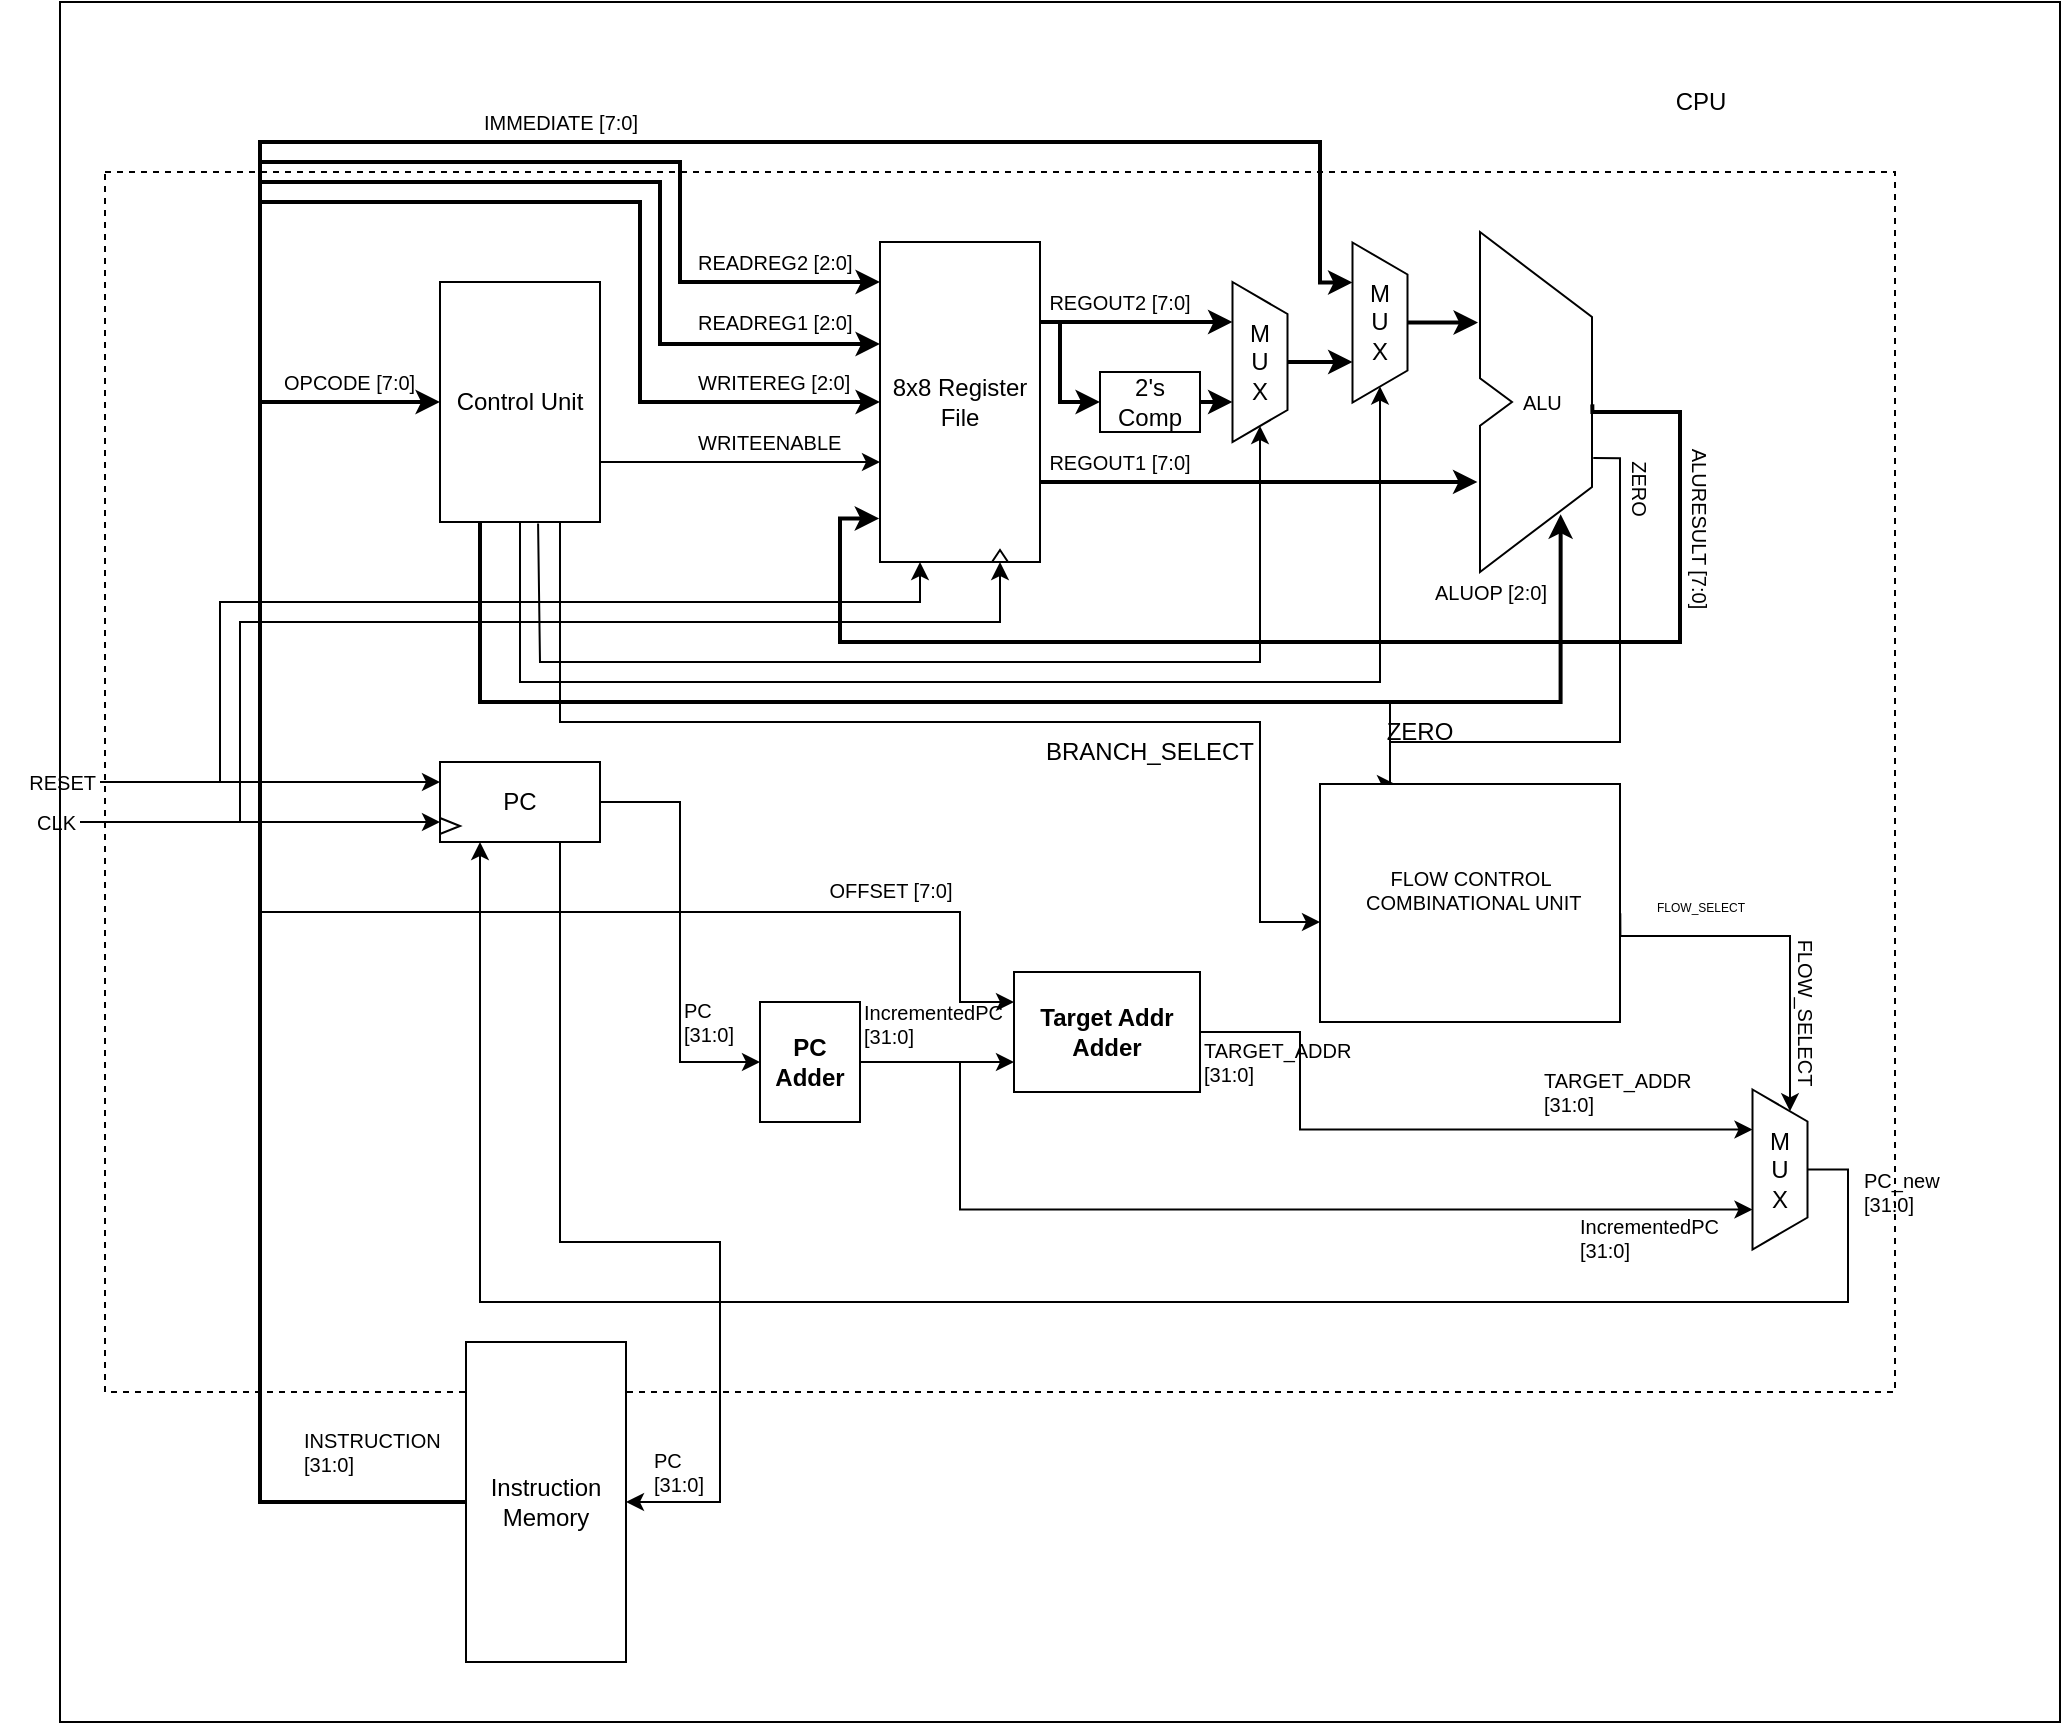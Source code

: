 <mxfile compressed="true">
    <diagram id="0iN4cRk-O3f9heEpMg_g" name="Page-1">
        <mxGraphModel dx="772" dy="318" grid="1" gridSize="10" guides="1" tooltips="1" connect="1" arrows="1" fold="1" page="1" pageScale="1" pageWidth="1654" pageHeight="1169" math="0" shadow="0">
            <root>
                <mxCell id="0"/>
                <mxCell id="1" parent="0"/>
                <mxCell id="29aiM7jhphycKeGwUz8S-75" value="" style="rounded=0;whiteSpace=wrap;html=1;strokeColor=#000000;strokeWidth=1;fillColor=none;fontSize=12;align=center;" parent="1" vertex="1">
                    <mxGeometry x="370" y="120" width="1000" height="860" as="geometry"/>
                </mxCell>
                <mxCell id="29aiM7jhphycKeGwUz8S-73" value="" style="rounded=0;whiteSpace=wrap;html=1;dashed=1;strokeColor=#000000;fillColor=none;fontSize=10;align=center;perimeterSpacing=0;strokeWidth=1;" parent="1" vertex="1">
                    <mxGeometry x="392.5" y="205" width="895" height="610" as="geometry"/>
                </mxCell>
                <mxCell id="29aiM7jhphycKeGwUz8S-50" value="OPCODE [7:0]" style="text;html=1;align=left;verticalAlign=middle;resizable=0;points=[];autosize=1;fontSize=10;" parent="1" vertex="1">
                    <mxGeometry x="480" y="300" width="80" height="20" as="geometry"/>
                </mxCell>
                <mxCell id="29aiM7jhphycKeGwUz8S-15" style="edgeStyle=orthogonalEdgeStyle;rounded=0;orthogonalLoop=1;jettySize=auto;html=1;exitX=1;exitY=0.75;exitDx=0;exitDy=0;" parent="1" source="29aiM7jhphycKeGwUz8S-2" target="29aiM7jhphycKeGwUz8S-3" edge="1">
                    <mxGeometry relative="1" as="geometry">
                        <Array as="points">
                            <mxPoint x="640" y="350"/>
                        </Array>
                    </mxGeometry>
                </mxCell>
                <mxCell id="29aiM7jhphycKeGwUz8S-47" style="edgeStyle=orthogonalEdgeStyle;rounded=0;orthogonalLoop=1;jettySize=auto;html=1;exitX=0.613;exitY=1.006;exitDx=0;exitDy=0;entryX=1;entryY=0.5;entryDx=0;entryDy=0;fontSize=10;exitPerimeter=0;" parent="1" source="29aiM7jhphycKeGwUz8S-2" target="29aiM7jhphycKeGwUz8S-17" edge="1">
                    <mxGeometry relative="1" as="geometry">
                        <Array as="points">
                            <mxPoint x="610" y="381"/>
                            <mxPoint x="610" y="450"/>
                            <mxPoint x="970" y="450"/>
                        </Array>
                    </mxGeometry>
                </mxCell>
                <mxCell id="29aiM7jhphycKeGwUz8S-48" style="edgeStyle=orthogonalEdgeStyle;rounded=0;orthogonalLoop=1;jettySize=auto;html=1;exitX=0.5;exitY=1;exitDx=0;exitDy=0;entryX=1;entryY=0.5;entryDx=0;entryDy=0;fontSize=10;" parent="1" source="29aiM7jhphycKeGwUz8S-2" target="29aiM7jhphycKeGwUz8S-31" edge="1">
                    <mxGeometry relative="1" as="geometry">
                        <Array as="points">
                            <mxPoint x="600" y="460"/>
                            <mxPoint x="1030" y="460"/>
                        </Array>
                    </mxGeometry>
                </mxCell>
                <mxCell id="29aiM7jhphycKeGwUz8S-49" style="edgeStyle=orthogonalEdgeStyle;rounded=0;orthogonalLoop=1;jettySize=auto;html=1;exitX=0.25;exitY=1;exitDx=0;exitDy=0;fontSize=10;entryX=0.504;entryY=0.83;entryDx=0;entryDy=0;entryPerimeter=0;strokeWidth=2;" parent="1" source="29aiM7jhphycKeGwUz8S-2" target="29aiM7jhphycKeGwUz8S-42" edge="1">
                    <mxGeometry relative="1" as="geometry">
                        <Array as="points">
                            <mxPoint x="580" y="470"/>
                            <mxPoint x="1120" y="470"/>
                        </Array>
                    </mxGeometry>
                </mxCell>
                <mxCell id="29aiM7jhphycKeGwUz8S-2" value="Control Unit" style="rounded=0;whiteSpace=wrap;html=1;" parent="1" vertex="1">
                    <mxGeometry x="560" y="260" width="80" height="120" as="geometry"/>
                </mxCell>
                <mxCell id="29aiM7jhphycKeGwUz8S-19" style="edgeStyle=orthogonalEdgeStyle;rounded=0;orthogonalLoop=1;jettySize=auto;html=1;exitX=1;exitY=0.25;exitDx=0;exitDy=0;entryX=0.25;entryY=1;entryDx=0;entryDy=0;strokeWidth=2;" parent="1" source="29aiM7jhphycKeGwUz8S-3" target="29aiM7jhphycKeGwUz8S-17" edge="1">
                    <mxGeometry relative="1" as="geometry"/>
                </mxCell>
                <mxCell id="29aiM7jhphycKeGwUz8S-23" style="edgeStyle=orthogonalEdgeStyle;rounded=0;orthogonalLoop=1;jettySize=auto;html=1;exitX=1;exitY=0.25;exitDx=0;exitDy=0;entryX=0;entryY=0.5;entryDx=0;entryDy=0;strokeWidth=2;" parent="1" source="29aiM7jhphycKeGwUz8S-3" target="29aiM7jhphycKeGwUz8S-16" edge="1">
                    <mxGeometry relative="1" as="geometry">
                        <Array as="points">
                            <mxPoint x="870" y="280"/>
                            <mxPoint x="870" y="320"/>
                        </Array>
                    </mxGeometry>
                </mxCell>
                <mxCell id="29aiM7jhphycKeGwUz8S-46" style="edgeStyle=orthogonalEdgeStyle;rounded=0;orthogonalLoop=1;jettySize=auto;html=1;exitX=1;exitY=0.75;exitDx=0;exitDy=0;entryX=-0.016;entryY=0.735;entryDx=0;entryDy=0;entryPerimeter=0;fontSize=10;strokeWidth=2;" parent="1" source="29aiM7jhphycKeGwUz8S-3" target="29aiM7jhphycKeGwUz8S-42" edge="1">
                    <mxGeometry relative="1" as="geometry"/>
                </mxCell>
                <mxCell id="29aiM7jhphycKeGwUz8S-3" value="8x8 Register File" style="rounded=0;whiteSpace=wrap;html=1;" parent="1" vertex="1">
                    <mxGeometry x="780" y="240" width="80" height="160" as="geometry"/>
                </mxCell>
                <mxCell id="29aiM7jhphycKeGwUz8S-8" style="edgeStyle=orthogonalEdgeStyle;rounded=0;orthogonalLoop=1;jettySize=auto;html=1;exitX=0;exitY=0.5;exitDx=0;exitDy=0;entryX=0;entryY=0.5;entryDx=0;entryDy=0;strokeWidth=2;" parent="1" source="29aiM7jhphycKeGwUz8S-4" target="29aiM7jhphycKeGwUz8S-2" edge="1">
                    <mxGeometry relative="1" as="geometry">
                        <Array as="points">
                            <mxPoint x="470" y="870"/>
                            <mxPoint x="470" y="320"/>
                        </Array>
                    </mxGeometry>
                </mxCell>
                <mxCell id="29aiM7jhphycKeGwUz8S-11" style="edgeStyle=orthogonalEdgeStyle;rounded=0;orthogonalLoop=1;jettySize=auto;html=1;exitX=0;exitY=0.5;exitDx=0;exitDy=0;entryX=0;entryY=0.125;entryDx=0;entryDy=0;entryPerimeter=0;strokeWidth=2;" parent="1" source="29aiM7jhphycKeGwUz8S-4" target="29aiM7jhphycKeGwUz8S-3" edge="1">
                    <mxGeometry relative="1" as="geometry">
                        <mxPoint x="720" y="260" as="targetPoint"/>
                        <Array as="points">
                            <mxPoint x="470" y="870"/>
                            <mxPoint x="470" y="200"/>
                            <mxPoint x="680" y="200"/>
                            <mxPoint x="680" y="260"/>
                        </Array>
                    </mxGeometry>
                </mxCell>
                <mxCell id="29aiM7jhphycKeGwUz8S-12" style="edgeStyle=orthogonalEdgeStyle;rounded=0;orthogonalLoop=1;jettySize=auto;html=1;exitX=0;exitY=0.5;exitDx=0;exitDy=0;strokeWidth=2;" parent="1" source="29aiM7jhphycKeGwUz8S-4" target="29aiM7jhphycKeGwUz8S-3" edge="1">
                    <mxGeometry relative="1" as="geometry">
                        <mxPoint x="720" y="290" as="targetPoint"/>
                        <Array as="points">
                            <mxPoint x="470" y="870"/>
                            <mxPoint x="470" y="210"/>
                            <mxPoint x="670" y="210"/>
                            <mxPoint x="670" y="291"/>
                        </Array>
                    </mxGeometry>
                </mxCell>
                <mxCell id="29aiM7jhphycKeGwUz8S-13" style="edgeStyle=orthogonalEdgeStyle;rounded=0;orthogonalLoop=1;jettySize=auto;html=1;exitX=0;exitY=0.5;exitDx=0;exitDy=0;entryX=0;entryY=0.5;entryDx=0;entryDy=0;strokeWidth=2;" parent="1" source="29aiM7jhphycKeGwUz8S-4" target="29aiM7jhphycKeGwUz8S-3" edge="1">
                    <mxGeometry relative="1" as="geometry">
                        <Array as="points">
                            <mxPoint x="470" y="870"/>
                            <mxPoint x="470" y="220"/>
                            <mxPoint x="660" y="220"/>
                            <mxPoint x="660" y="320"/>
                        </Array>
                    </mxGeometry>
                </mxCell>
                <mxCell id="29aiM7jhphycKeGwUz8S-33" style="edgeStyle=orthogonalEdgeStyle;rounded=0;orthogonalLoop=1;jettySize=auto;html=1;exitX=0;exitY=0.5;exitDx=0;exitDy=0;entryX=0.25;entryY=1;entryDx=0;entryDy=0;fontSize=10;strokeWidth=2;" parent="1" source="29aiM7jhphycKeGwUz8S-4" target="29aiM7jhphycKeGwUz8S-31" edge="1">
                    <mxGeometry relative="1" as="geometry">
                        <Array as="points">
                            <mxPoint x="470" y="870"/>
                            <mxPoint x="470" y="190"/>
                            <mxPoint x="1000" y="190"/>
                            <mxPoint x="1000" y="260"/>
                        </Array>
                    </mxGeometry>
                </mxCell>
                <mxCell id="29aiM7jhphycKeGwUz8S-4" value="Instruction Memory" style="rounded=0;whiteSpace=wrap;html=1;" parent="1" vertex="1">
                    <mxGeometry x="573" y="790" width="80" height="160" as="geometry"/>
                </mxCell>
                <mxCell id="29aiM7jhphycKeGwUz8S-6" value="PC" style="rounded=0;whiteSpace=wrap;html=1;" parent="1" vertex="1">
                    <mxGeometry x="560" y="500" width="80" height="40" as="geometry"/>
                </mxCell>
                <mxCell id="29aiM7jhphycKeGwUz8S-20" style="edgeStyle=orthogonalEdgeStyle;rounded=0;orthogonalLoop=1;jettySize=auto;html=1;exitX=1;exitY=0.5;exitDx=0;exitDy=0;entryX=0.75;entryY=1;entryDx=0;entryDy=0;strokeWidth=2;" parent="1" source="29aiM7jhphycKeGwUz8S-16" target="29aiM7jhphycKeGwUz8S-17" edge="1">
                    <mxGeometry relative="1" as="geometry"/>
                </mxCell>
                <mxCell id="29aiM7jhphycKeGwUz8S-16" value="2's Comp" style="rounded=0;whiteSpace=wrap;html=1;" parent="1" vertex="1">
                    <mxGeometry x="890" y="305" width="50" height="30" as="geometry"/>
                </mxCell>
                <mxCell id="29aiM7jhphycKeGwUz8S-32" style="edgeStyle=orthogonalEdgeStyle;rounded=0;orthogonalLoop=1;jettySize=auto;html=1;exitX=0.5;exitY=0;exitDx=0;exitDy=0;entryX=0.75;entryY=1;entryDx=0;entryDy=0;fontSize=10;strokeWidth=2;" parent="1" source="29aiM7jhphycKeGwUz8S-17" target="29aiM7jhphycKeGwUz8S-31" edge="1">
                    <mxGeometry relative="1" as="geometry"/>
                </mxCell>
                <mxCell id="29aiM7jhphycKeGwUz8S-17" value="M&lt;br&gt;U&lt;br&gt;X" style="shape=trapezoid;perimeter=trapezoidPerimeter;whiteSpace=wrap;html=1;rotation=90;horizontal=0;" parent="1" vertex="1">
                    <mxGeometry x="930" y="286.25" width="80" height="27.5" as="geometry"/>
                </mxCell>
                <mxCell id="29aiM7jhphycKeGwUz8S-24" value="READREG2 [2:0]" style="text;html=1;align=left;verticalAlign=middle;resizable=0;points=[];autosize=1;fontSize=10;" parent="1" vertex="1">
                    <mxGeometry x="687" y="240" width="90" height="20" as="geometry"/>
                </mxCell>
                <mxCell id="29aiM7jhphycKeGwUz8S-25" value="READREG1 [2:0]" style="text;html=1;align=left;verticalAlign=middle;resizable=0;points=[];autosize=1;fontSize=10;" parent="1" vertex="1">
                    <mxGeometry x="687" y="270.25" width="90" height="20" as="geometry"/>
                </mxCell>
                <mxCell id="29aiM7jhphycKeGwUz8S-26" value="WRITEREG [2:0]" style="text;html=1;align=left;verticalAlign=middle;resizable=0;points=[];autosize=1;fontSize=10;" parent="1" vertex="1">
                    <mxGeometry x="687" y="300" width="90" height="20" as="geometry"/>
                </mxCell>
                <mxCell id="29aiM7jhphycKeGwUz8S-27" value="WRITEENABLE" style="text;html=1;align=left;verticalAlign=middle;resizable=0;points=[];autosize=1;fontSize=10;" parent="1" vertex="1">
                    <mxGeometry x="687" y="330" width="90" height="20" as="geometry"/>
                </mxCell>
                <mxCell id="29aiM7jhphycKeGwUz8S-30" value="REGOUT2 [7:0]" style="text;html=1;strokeColor=none;fillColor=none;align=center;verticalAlign=middle;whiteSpace=wrap;rounded=0;fontSize=10;" parent="1" vertex="1">
                    <mxGeometry x="860" y="260" width="80" height="20" as="geometry"/>
                </mxCell>
                <mxCell id="29aiM7jhphycKeGwUz8S-43" style="edgeStyle=orthogonalEdgeStyle;rounded=0;orthogonalLoop=1;jettySize=auto;html=1;exitX=0.5;exitY=0;exitDx=0;exitDy=0;fontSize=10;strokeWidth=2;" parent="1" source="29aiM7jhphycKeGwUz8S-31" edge="1">
                    <mxGeometry relative="1" as="geometry">
                        <mxPoint x="1079" y="280" as="targetPoint"/>
                    </mxGeometry>
                </mxCell>
                <mxCell id="29aiM7jhphycKeGwUz8S-31" value="M&lt;br&gt;U&lt;br&gt;X" style="shape=trapezoid;perimeter=trapezoidPerimeter;whiteSpace=wrap;html=1;rotation=90;horizontal=0;" parent="1" vertex="1">
                    <mxGeometry x="990" y="266.5" width="80" height="27.5" as="geometry"/>
                </mxCell>
                <mxCell id="29aiM7jhphycKeGwUz8S-34" value="IMMEDIATE [7:0]" style="text;html=1;align=center;verticalAlign=middle;resizable=0;points=[];autosize=1;fontSize=10;" parent="1" vertex="1">
                    <mxGeometry x="575" y="170" width="90" height="20" as="geometry"/>
                </mxCell>
                <mxCell id="29aiM7jhphycKeGwUz8S-44" style="edgeStyle=orthogonalEdgeStyle;rounded=0;orthogonalLoop=1;jettySize=auto;html=1;exitX=0.702;exitY=0.507;exitDx=0;exitDy=0;entryX=-0.005;entryY=0.864;entryDx=0;entryDy=0;entryPerimeter=0;fontSize=10;exitPerimeter=0;strokeWidth=2;" parent="1" source="29aiM7jhphycKeGwUz8S-42" target="29aiM7jhphycKeGwUz8S-3" edge="1">
                    <mxGeometry relative="1" as="geometry">
                        <Array as="points">
                            <mxPoint x="1136" y="325"/>
                            <mxPoint x="1180" y="325"/>
                            <mxPoint x="1180" y="440"/>
                            <mxPoint x="760" y="440"/>
                            <mxPoint x="760" y="378"/>
                        </Array>
                    </mxGeometry>
                </mxCell>
                <mxCell id="29aiM7jhphycKeGwUz8S-42" value="&amp;nbsp; &amp;nbsp; &amp;nbsp; &amp;nbsp;ALU" style="shape=stencil(vZXdjoMgEIWfhtsGYY3XG3f3PailKykFA/Tv7TuKNmJL2zRiYgwwx+8wZAYRLW3NGo4IrhH9QYRkGMMb5qfJnNmGV84vHpkRbC25j1hn9I6fxMb1DKFqboRro/QX4W/QtM9tQMtKKwU0oZUNJBPhSA4mTChg4rM36bd1CWYN+O6546bfvF9F5O9jl1W+iE+2TDahy5Bb6myS+YT5ZAvVQCqfbDYXWoIg1mMj1ZpVu3+jD2rzkhaRjkRbbfhr2E0tpPQXx/uH1rD2hrnTPVQP3+z1kUcb4NlhPqVKoUbUIsSSPA23mIs7aZvhhp+ZmxczYafcNNv9oh9jK6ltvIwjxQziSD3fSd/tkw4aaUMYdGH/u+8iVw==);whiteSpace=wrap;html=1;strokeColor=#000000;fillColor=#ffffff;fontSize=10;align=left;" parent="1" vertex="1">
                    <mxGeometry x="1080" y="235" width="80" height="170" as="geometry"/>
                </mxCell>
                <mxCell id="29aiM7jhphycKeGwUz8S-51" value="INSTRUCTION&lt;br&gt;[31:0]" style="text;html=1;align=left;verticalAlign=middle;resizable=0;points=[];autosize=1;fontSize=10;" parent="1" vertex="1">
                    <mxGeometry x="490" y="830" width="80" height="30" as="geometry"/>
                </mxCell>
                <mxCell id="29aiM7jhphycKeGwUz8S-53" value="PC&lt;br&gt;[31:0]" style="text;html=1;align=left;verticalAlign=middle;resizable=0;points=[];autosize=1;fontSize=10;" parent="1" vertex="1">
                    <mxGeometry x="665" y="840" width="40" height="30" as="geometry"/>
                </mxCell>
                <mxCell id="29aiM7jhphycKeGwUz8S-55" style="edgeStyle=orthogonalEdgeStyle;rounded=0;orthogonalLoop=1;jettySize=auto;html=1;entryX=0;entryY=0.25;entryDx=0;entryDy=0;fontSize=10;" parent="1" source="29aiM7jhphycKeGwUz8S-54" target="29aiM7jhphycKeGwUz8S-6" edge="1">
                    <mxGeometry relative="1" as="geometry">
                        <Array as="points">
                            <mxPoint x="530" y="510"/>
                            <mxPoint x="530" y="510"/>
                        </Array>
                    </mxGeometry>
                </mxCell>
                <mxCell id="29aiM7jhphycKeGwUz8S-56" style="edgeStyle=orthogonalEdgeStyle;rounded=0;orthogonalLoop=1;jettySize=auto;html=1;exitX=1;exitY=0.5;exitDx=0;exitDy=0;entryX=0.25;entryY=1;entryDx=0;entryDy=0;fontSize=10;" parent="1" source="29aiM7jhphycKeGwUz8S-54" target="29aiM7jhphycKeGwUz8S-3" edge="1">
                    <mxGeometry relative="1" as="geometry">
                        <Array as="points">
                            <mxPoint x="400" y="510"/>
                            <mxPoint x="450" y="510"/>
                            <mxPoint x="450" y="420"/>
                            <mxPoint x="800" y="420"/>
                        </Array>
                    </mxGeometry>
                </mxCell>
                <mxCell id="29aiM7jhphycKeGwUz8S-54" value="RESET" style="text;html=1;strokeColor=none;fillColor=none;align=right;verticalAlign=middle;whiteSpace=wrap;rounded=0;fontSize=10;" parent="1" vertex="1">
                    <mxGeometry x="350" y="500" width="40" height="20" as="geometry"/>
                </mxCell>
                <mxCell id="29aiM7jhphycKeGwUz8S-61" style="edgeStyle=orthogonalEdgeStyle;rounded=0;orthogonalLoop=1;jettySize=auto;html=1;exitX=1;exitY=0.5;exitDx=0;exitDy=0;entryX=0.75;entryY=1;entryDx=0;entryDy=0;fontSize=10;" parent="1" source="29aiM7jhphycKeGwUz8S-57" target="29aiM7jhphycKeGwUz8S-3" edge="1">
                    <mxGeometry relative="1" as="geometry">
                        <Array as="points">
                            <mxPoint x="380" y="530"/>
                            <mxPoint x="460" y="530"/>
                            <mxPoint x="460" y="430"/>
                            <mxPoint x="840" y="430"/>
                        </Array>
                    </mxGeometry>
                </mxCell>
                <mxCell id="14" style="edgeStyle=none;html=1;entryX=0;entryY=0.75;entryDx=0;entryDy=0;" parent="1" target="29aiM7jhphycKeGwUz8S-6" edge="1">
                    <mxGeometry relative="1" as="geometry">
                        <mxPoint x="460" y="530" as="sourcePoint"/>
                    </mxGeometry>
                </mxCell>
                <mxCell id="29aiM7jhphycKeGwUz8S-57" value="CLK" style="text;html=1;strokeColor=none;fillColor=none;align=right;verticalAlign=middle;whiteSpace=wrap;rounded=0;fontSize=10;" parent="1" vertex="1">
                    <mxGeometry x="340" y="520" width="40" height="20" as="geometry"/>
                </mxCell>
                <mxCell id="29aiM7jhphycKeGwUz8S-65" value="" style="triangle;whiteSpace=wrap;html=1;strokeColor=#000000;fillColor=#ffffff;fontSize=10;align=right;rotation=-90;" parent="1" vertex="1">
                    <mxGeometry x="837" y="393" width="6" height="8" as="geometry"/>
                </mxCell>
                <mxCell id="29aiM7jhphycKeGwUz8S-66" value="REGOUT1 [7:0]" style="text;html=1;strokeColor=none;fillColor=none;align=center;verticalAlign=middle;whiteSpace=wrap;rounded=0;fontSize=10;" parent="1" vertex="1">
                    <mxGeometry x="860" y="340" width="80" height="20" as="geometry"/>
                </mxCell>
                <mxCell id="29aiM7jhphycKeGwUz8S-67" value="ALUOP [2:0]" style="text;html=1;align=center;verticalAlign=middle;resizable=0;points=[];autosize=1;fontSize=10;" parent="1" vertex="1">
                    <mxGeometry x="1050" y="405" width="70" height="20" as="geometry"/>
                </mxCell>
                <mxCell id="29aiM7jhphycKeGwUz8S-68" value="ALURESULT [7:0]" style="text;html=1;align=center;verticalAlign=middle;resizable=0;points=[];autosize=1;fontSize=10;rotation=90;" parent="1" vertex="1">
                    <mxGeometry x="1140" y="373" width="100" height="20" as="geometry"/>
                </mxCell>
                <mxCell id="29aiM7jhphycKeGwUz8S-74" value="CPU" style="text;html=1;align=center;verticalAlign=middle;resizable=0;points=[];autosize=1;fontSize=12;" parent="1" vertex="1">
                    <mxGeometry x="1170" y="160" width="40" height="20" as="geometry"/>
                </mxCell>
                <mxCell id="WObx5jX7VINWGaRtbj0l-8" value="&lt;div&gt;&lt;b&gt;PC Adder&lt;/b&gt;&lt;/div&gt;" style="rounded=0;whiteSpace=wrap;html=1;" parent="1" vertex="1">
                    <mxGeometry x="720" y="620" width="50" height="60" as="geometry"/>
                </mxCell>
                <mxCell id="WObx5jX7VINWGaRtbj0l-10" value="" style="endArrow=classic;html=1;entryX=0;entryY=0.5;entryDx=0;entryDy=0;exitX=1;exitY=0.5;exitDx=0;exitDy=0;edgeStyle=orthogonalEdgeStyle;rounded=0;" parent="1" source="29aiM7jhphycKeGwUz8S-6" target="WObx5jX7VINWGaRtbj0l-8" edge="1">
                    <mxGeometry width="50" height="50" relative="1" as="geometry">
                        <mxPoint x="680" y="650" as="sourcePoint"/>
                        <mxPoint x="875" y="530" as="targetPoint"/>
                    </mxGeometry>
                </mxCell>
                <mxCell id="WObx5jX7VINWGaRtbj0l-11" value="PC&lt;br&gt;[31:0]" style="text;html=1;align=left;verticalAlign=middle;resizable=0;points=[];autosize=1;fontSize=10;" parent="1" vertex="1">
                    <mxGeometry x="680" y="615" width="40" height="30" as="geometry"/>
                </mxCell>
                <mxCell id="WObx5jX7VINWGaRtbj0l-12" value="&lt;b&gt;Target Addr Adder&lt;br&gt;&lt;/b&gt;" style="rounded=0;whiteSpace=wrap;html=1;" parent="1" vertex="1">
                    <mxGeometry x="847" y="605" width="93" height="60" as="geometry"/>
                </mxCell>
                <mxCell id="WObx5jX7VINWGaRtbj0l-14" value="" style="endArrow=classic;html=1;exitX=1;exitY=0.5;exitDx=0;exitDy=0;rounded=0;jumpStyle=none;edgeStyle=orthogonalEdgeStyle;entryX=0;entryY=0.75;entryDx=0;entryDy=0;" parent="1" source="WObx5jX7VINWGaRtbj0l-8" target="WObx5jX7VINWGaRtbj0l-12" edge="1">
                    <mxGeometry width="50" height="50" relative="1" as="geometry">
                        <mxPoint x="660" y="670" as="sourcePoint"/>
                        <mxPoint x="710" y="620" as="targetPoint"/>
                        <Array as="points">
                            <mxPoint x="820" y="650"/>
                            <mxPoint x="820" y="650"/>
                            <mxPoint x="820" y="605"/>
                        </Array>
                    </mxGeometry>
                </mxCell>
                <mxCell id="WObx5jX7VINWGaRtbj0l-15" value="IncrementedPC &lt;br&gt;[31:0]" style="text;html=1;align=left;verticalAlign=middle;resizable=0;points=[];autosize=1;fontSize=10;" parent="1" vertex="1">
                    <mxGeometry x="770" y="611" width="90" height="40" as="geometry"/>
                </mxCell>
                <mxCell id="WObx5jX7VINWGaRtbj0l-17" value="" style="endArrow=classic;html=1;strokeColor=#000000;entryX=0;entryY=0.25;entryDx=0;entryDy=0;edgeStyle=orthogonalEdgeStyle;rounded=0;" parent="1" target="WObx5jX7VINWGaRtbj0l-12" edge="1">
                    <mxGeometry width="50" height="50" relative="1" as="geometry">
                        <mxPoint x="470" y="575" as="sourcePoint"/>
                        <mxPoint x="588" y="550" as="targetPoint"/>
                        <Array as="points">
                            <mxPoint x="820" y="575"/>
                            <mxPoint x="820" y="620"/>
                        </Array>
                    </mxGeometry>
                </mxCell>
                <mxCell id="WObx5jX7VINWGaRtbj0l-18" value="OFFSET [7:0]" style="text;html=1;align=center;verticalAlign=middle;resizable=0;points=[];autosize=1;fontSize=10;" parent="1" vertex="1">
                    <mxGeometry x="745" y="554" width="80" height="20" as="geometry"/>
                </mxCell>
                <mxCell id="WObx5jX7VINWGaRtbj0l-33" value="" style="endArrow=classic;html=1;exitX=0.708;exitY=0.665;exitDx=0;exitDy=0;exitPerimeter=0;entryX=0.25;entryY=0;entryDx=0;entryDy=0;edgeStyle=orthogonalEdgeStyle;rounded=0;startArrow=none;" parent="1" source="25" target="0l_NnO8eirSqvgox17tR-4" edge="1">
                    <mxGeometry width="50" height="50" relative="1" as="geometry">
                        <mxPoint x="1060" y="420" as="sourcePoint"/>
                        <mxPoint x="1030" y="511.75" as="targetPoint"/>
                        <Array as="points">
                            <mxPoint x="1035" y="490"/>
                        </Array>
                    </mxGeometry>
                </mxCell>
                <mxCell id="WObx5jX7VINWGaRtbj0l-34" value="ZERO&lt;br&gt;" style="text;html=1;align=center;verticalAlign=middle;resizable=0;points=[];autosize=1;fontSize=10;rotation=90;" parent="1" vertex="1">
                    <mxGeometry x="1135" y="348" width="50" height="30" as="geometry"/>
                </mxCell>
                <mxCell id="WObx5jX7VINWGaRtbj0l-47" style="edgeStyle=orthogonalEdgeStyle;rounded=0;jumpStyle=none;orthogonalLoop=1;jettySize=auto;html=1;exitX=0.5;exitY=0;exitDx=0;exitDy=0;entryX=0.25;entryY=1;entryDx=0;entryDy=0;strokeColor=#000000;" parent="1" source="WObx5jX7VINWGaRtbj0l-41" target="29aiM7jhphycKeGwUz8S-6" edge="1">
                    <mxGeometry relative="1" as="geometry">
                        <Array as="points">
                            <mxPoint x="1264" y="704"/>
                            <mxPoint x="1264" y="770"/>
                            <mxPoint x="580" y="770"/>
                        </Array>
                    </mxGeometry>
                </mxCell>
                <mxCell id="WObx5jX7VINWGaRtbj0l-41" value="M&lt;br&gt;U&lt;br&gt;X" style="shape=trapezoid;perimeter=trapezoidPerimeter;whiteSpace=wrap;html=1;rotation=90;horizontal=0;" parent="1" vertex="1">
                    <mxGeometry x="1190" y="690" width="80" height="27.5" as="geometry"/>
                </mxCell>
                <mxCell id="WObx5jX7VINWGaRtbj0l-43" value="" style="endArrow=classic;html=1;strokeColor=#000000;entryX=0.75;entryY=1;entryDx=0;entryDy=0;edgeStyle=orthogonalEdgeStyle;rounded=0;exitX=1;exitY=0.5;exitDx=0;exitDy=0;" parent="1" source="WObx5jX7VINWGaRtbj0l-8" target="WObx5jX7VINWGaRtbj0l-41" edge="1">
                    <mxGeometry width="50" height="50" relative="1" as="geometry">
                        <mxPoint x="1000" y="650" as="sourcePoint"/>
                        <mxPoint x="1230" y="530" as="targetPoint"/>
                        <Array as="points">
                            <mxPoint x="820" y="650"/>
                            <mxPoint x="820" y="724"/>
                        </Array>
                    </mxGeometry>
                </mxCell>
                <mxCell id="WObx5jX7VINWGaRtbj0l-44" value="IncrementedPC&lt;br&gt;[31:0]" style="text;html=1;align=left;verticalAlign=middle;resizable=0;points=[];autosize=1;fontSize=10;" parent="1" vertex="1">
                    <mxGeometry x="1128" y="717.5" width="90" height="40" as="geometry"/>
                </mxCell>
                <mxCell id="WObx5jX7VINWGaRtbj0l-48" value="PC_new&lt;br&gt;[31:0]" style="text;html=1;align=left;verticalAlign=middle;resizable=0;points=[];autosize=1;fontSize=10;" parent="1" vertex="1">
                    <mxGeometry x="1270" y="695" width="60" height="40" as="geometry"/>
                </mxCell>
                <mxCell id="0l_NnO8eirSqvgox17tR-4" value="" style="rounded=0;whiteSpace=wrap;html=1;direction=east;" parent="1" vertex="1">
                    <mxGeometry x="1000" y="511" width="150" height="119" as="geometry"/>
                </mxCell>
                <mxCell id="0l_NnO8eirSqvgox17tR-5" value="" style="endArrow=classic;html=1;edgeStyle=orthogonalEdgeStyle;rounded=0;elbow=vertical;" parent="1" edge="1">
                    <mxGeometry width="50" height="50" relative="1" as="geometry">
                        <mxPoint x="620" y="380" as="sourcePoint"/>
                        <mxPoint x="1000" y="580" as="targetPoint"/>
                        <Array as="points">
                            <mxPoint x="620" y="480"/>
                            <mxPoint x="970" y="480"/>
                            <mxPoint x="970" y="580"/>
                        </Array>
                    </mxGeometry>
                </mxCell>
                <mxCell id="0l_NnO8eirSqvgox17tR-21" value="FLOW CONTROL&lt;br&gt;&amp;nbsp;COMBINATIONAL UNIT" style="text;html=1;align=center;verticalAlign=middle;resizable=0;points=[];autosize=1;fontSize=10;rotation=0;" parent="1" vertex="1">
                    <mxGeometry x="1010" y="544" width="130" height="40" as="geometry"/>
                </mxCell>
                <mxCell id="0l_NnO8eirSqvgox17tR-22" value="" style="endArrow=classic;html=1;exitX=1;exitY=0.5;exitDx=0;exitDy=0;entryX=0.25;entryY=1;entryDx=0;entryDy=0;edgeStyle=orthogonalEdgeStyle;rounded=0;" parent="1" source="WObx5jX7VINWGaRtbj0l-12" target="WObx5jX7VINWGaRtbj0l-41" edge="1">
                    <mxGeometry width="50" height="50" relative="1" as="geometry">
                        <mxPoint x="1060" y="720" as="sourcePoint"/>
                        <mxPoint x="1110" y="670" as="targetPoint"/>
                        <Array as="points">
                            <mxPoint x="990" y="635"/>
                            <mxPoint x="990" y="684"/>
                        </Array>
                    </mxGeometry>
                </mxCell>
                <mxCell id="0l_NnO8eirSqvgox17tR-23" value="TARGET_ADDR&lt;br&gt;[31:0]" style="text;html=1;align=left;verticalAlign=middle;resizable=0;points=[];autosize=1;fontSize=10;" parent="1" vertex="1">
                    <mxGeometry x="940" y="630" width="100" height="40" as="geometry"/>
                </mxCell>
                <mxCell id="0l_NnO8eirSqvgox17tR-24" value="TARGET_ADDR&lt;br&gt;[31:0]" style="text;html=1;align=left;verticalAlign=middle;resizable=0;points=[];autosize=1;fontSize=10;" parent="1" vertex="1">
                    <mxGeometry x="1110" y="645" width="100" height="40" as="geometry"/>
                </mxCell>
                <mxCell id="0l_NnO8eirSqvgox17tR-25" value="" style="endArrow=classic;html=1;exitX=1.001;exitY=0.543;exitDx=0;exitDy=0;exitPerimeter=0;entryX=0;entryY=0.25;entryDx=0;entryDy=0;edgeStyle=orthogonalEdgeStyle;rounded=0;" parent="1" source="0l_NnO8eirSqvgox17tR-4" target="WObx5jX7VINWGaRtbj0l-41" edge="1">
                    <mxGeometry width="50" height="50" relative="1" as="geometry">
                        <mxPoint x="1050" y="650" as="sourcePoint"/>
                        <mxPoint x="1100" y="600" as="targetPoint"/>
                        <Array as="points">
                            <mxPoint x="1235" y="587"/>
                        </Array>
                    </mxGeometry>
                </mxCell>
                <mxCell id="0l_NnO8eirSqvgox17tR-26" value="FLOW_SELECT" style="text;html=1;align=center;verticalAlign=middle;resizable=0;points=[];autosize=1;fontSize=10;rotation=90;" parent="1" vertex="1">
                    <mxGeometry x="1193" y="610" width="100" height="30" as="geometry"/>
                </mxCell>
                <mxCell id="0l_NnO8eirSqvgox17tR-27" value="" style="endArrow=classic;html=1;exitX=0.75;exitY=1;exitDx=0;exitDy=0;entryX=1;entryY=0.5;entryDx=0;entryDy=0;edgeStyle=orthogonalEdgeStyle;rounded=0;" parent="1" source="29aiM7jhphycKeGwUz8S-6" target="29aiM7jhphycKeGwUz8S-4" edge="1">
                    <mxGeometry width="50" height="50" relative="1" as="geometry">
                        <mxPoint x="820" y="740" as="sourcePoint"/>
                        <mxPoint x="870" y="690" as="targetPoint"/>
                        <Array as="points">
                            <mxPoint x="620" y="740"/>
                            <mxPoint x="700" y="740"/>
                            <mxPoint x="700" y="870"/>
                        </Array>
                    </mxGeometry>
                </mxCell>
                <mxCell id="0l_NnO8eirSqvgox17tR-30" value="&lt;span style=&quot;font-size: 6px&quot;&gt;FLOW_SELECT&lt;/span&gt;" style="text;html=1;align=center;verticalAlign=middle;resizable=0;points=[];autosize=1;fontSize=10;rotation=0;" parent="1" vertex="1">
                    <mxGeometry x="1155" y="555.5" width="70" height="30" as="geometry"/>
                </mxCell>
                <mxCell id="29aiM7jhphycKeGwUz8S-64" value="" style="triangle;whiteSpace=wrap;html=1;strokeColor=#000000;fillColor=#ffffff;fontSize=10;align=right;" parent="1" vertex="1">
                    <mxGeometry x="560" y="528" width="10" height="8" as="geometry"/>
                </mxCell>
                <mxCell id="24" value="BRANCH_SELECT" style="text;html=1;strokeColor=none;fillColor=none;align=center;verticalAlign=middle;whiteSpace=wrap;rounded=0;" parent="1" vertex="1">
                    <mxGeometry x="885" y="480" width="60" height="30" as="geometry"/>
                </mxCell>
                <mxCell id="26" value="" style="endArrow=none;html=1;exitX=0.708;exitY=0.665;exitDx=0;exitDy=0;exitPerimeter=0;entryX=0.25;entryY=0;entryDx=0;entryDy=0;edgeStyle=orthogonalEdgeStyle;rounded=0;" parent="1" source="29aiM7jhphycKeGwUz8S-42" target="25" edge="1">
                    <mxGeometry width="50" height="50" relative="1" as="geometry">
                        <mxPoint x="1136.64" y="348.05" as="sourcePoint"/>
                        <mxPoint x="1037.5" y="511" as="targetPoint"/>
                        <Array as="points">
                            <mxPoint x="1150" y="348"/>
                            <mxPoint x="1150" y="490"/>
                        </Array>
                    </mxGeometry>
                </mxCell>
                <mxCell id="25" value="ZERO" style="text;html=1;strokeColor=none;fillColor=none;align=center;verticalAlign=middle;whiteSpace=wrap;rounded=0;" parent="1" vertex="1">
                    <mxGeometry x="1020" y="470" width="60" height="30" as="geometry"/>
                </mxCell>
            </root>
        </mxGraphModel>
    </diagram>
</mxfile>
